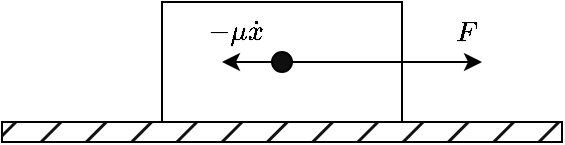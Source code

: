 <mxfile version="24.1.0" type="device">
  <diagram name="Page-1" id="fS3xsWflCn9IaGaxSnpG">
    <mxGraphModel dx="700" dy="435" grid="1" gridSize="10" guides="1" tooltips="1" connect="1" arrows="1" fold="1" page="1" pageScale="1" pageWidth="850" pageHeight="1100" math="1" shadow="0">
      <root>
        <mxCell id="0" />
        <mxCell id="1" parent="0" />
        <mxCell id="eO5nGZcq3pVy4llHfn7S-5" value="" style="rounded=0;whiteSpace=wrap;html=1;" vertex="1" parent="1">
          <mxGeometry x="360" y="340" width="120" height="60" as="geometry" />
        </mxCell>
        <mxCell id="eO5nGZcq3pVy4llHfn7S-9" value="" style="ellipse;whiteSpace=wrap;html=1;aspect=fixed;fillStyle=solid;fillColor=#0F0F0F;" vertex="1" parent="1">
          <mxGeometry x="415" y="365" width="10" height="10" as="geometry" />
        </mxCell>
        <mxCell id="eO5nGZcq3pVy4llHfn7S-10" value="" style="endArrow=classic;html=1;rounded=0;exitX=1;exitY=0.5;exitDx=0;exitDy=0;" edge="1" parent="1" source="eO5nGZcq3pVy4llHfn7S-9">
          <mxGeometry width="50" height="50" relative="1" as="geometry">
            <mxPoint x="440" y="460" as="sourcePoint" />
            <mxPoint x="520" y="370" as="targetPoint" />
          </mxGeometry>
        </mxCell>
        <mxCell id="eO5nGZcq3pVy4llHfn7S-11" value="" style="endArrow=classic;html=1;rounded=0;exitX=0;exitY=0.5;exitDx=0;exitDy=0;" edge="1" parent="1" source="eO5nGZcq3pVy4llHfn7S-9">
          <mxGeometry width="50" height="50" relative="1" as="geometry">
            <mxPoint x="435" y="380" as="sourcePoint" />
            <mxPoint x="390" y="370" as="targetPoint" />
          </mxGeometry>
        </mxCell>
        <mxCell id="eO5nGZcq3pVy4llHfn7S-12" value="" style="rounded=0;whiteSpace=wrap;html=1;strokeColor=default;fillStyle=hatch;fillColor=#121212;" vertex="1" parent="1">
          <mxGeometry x="280" y="400" width="280" height="10" as="geometry" />
        </mxCell>
        <mxCell id="eO5nGZcq3pVy4llHfn7S-14" value="$$-\mu \dot{x}$$" style="text;html=1;align=center;verticalAlign=middle;whiteSpace=wrap;rounded=0;fontColor=#000000;" vertex="1" parent="1">
          <mxGeometry x="350" y="340" width="95" height="30" as="geometry" />
        </mxCell>
        <mxCell id="eO5nGZcq3pVy4llHfn7S-15" value="$$F$$" style="text;html=1;align=center;verticalAlign=middle;whiteSpace=wrap;rounded=0;" vertex="1" parent="1">
          <mxGeometry x="465" y="340" width="95" height="30" as="geometry" />
        </mxCell>
      </root>
    </mxGraphModel>
  </diagram>
</mxfile>
